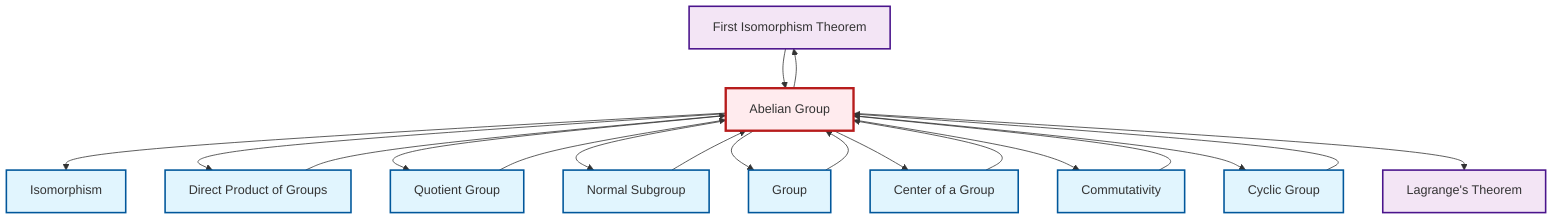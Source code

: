 graph TD
    classDef definition fill:#e1f5fe,stroke:#01579b,stroke-width:2px
    classDef theorem fill:#f3e5f5,stroke:#4a148c,stroke-width:2px
    classDef axiom fill:#fff3e0,stroke:#e65100,stroke-width:2px
    classDef example fill:#e8f5e9,stroke:#1b5e20,stroke-width:2px
    classDef current fill:#ffebee,stroke:#b71c1c,stroke-width:3px
    thm-first-isomorphism["First Isomorphism Theorem"]:::theorem
    def-group["Group"]:::definition
    thm-lagrange["Lagrange's Theorem"]:::theorem
    def-isomorphism["Isomorphism"]:::definition
    def-center-of-group["Center of a Group"]:::definition
    def-direct-product["Direct Product of Groups"]:::definition
    def-cyclic-group["Cyclic Group"]:::definition
    def-quotient-group["Quotient Group"]:::definition
    def-normal-subgroup["Normal Subgroup"]:::definition
    def-abelian-group["Abelian Group"]:::definition
    def-commutativity["Commutativity"]:::definition
    def-normal-subgroup --> def-abelian-group
    def-commutativity --> def-abelian-group
    def-quotient-group --> def-abelian-group
    def-abelian-group --> def-isomorphism
    def-cyclic-group --> def-abelian-group
    def-abelian-group --> def-direct-product
    def-center-of-group --> def-abelian-group
    def-abelian-group --> def-quotient-group
    def-abelian-group --> thm-first-isomorphism
    def-abelian-group --> def-normal-subgroup
    def-group --> def-abelian-group
    def-abelian-group --> def-group
    def-abelian-group --> def-center-of-group
    def-abelian-group --> def-commutativity
    thm-first-isomorphism --> def-abelian-group
    def-abelian-group --> def-cyclic-group
    def-direct-product --> def-abelian-group
    def-abelian-group --> thm-lagrange
    class def-abelian-group current